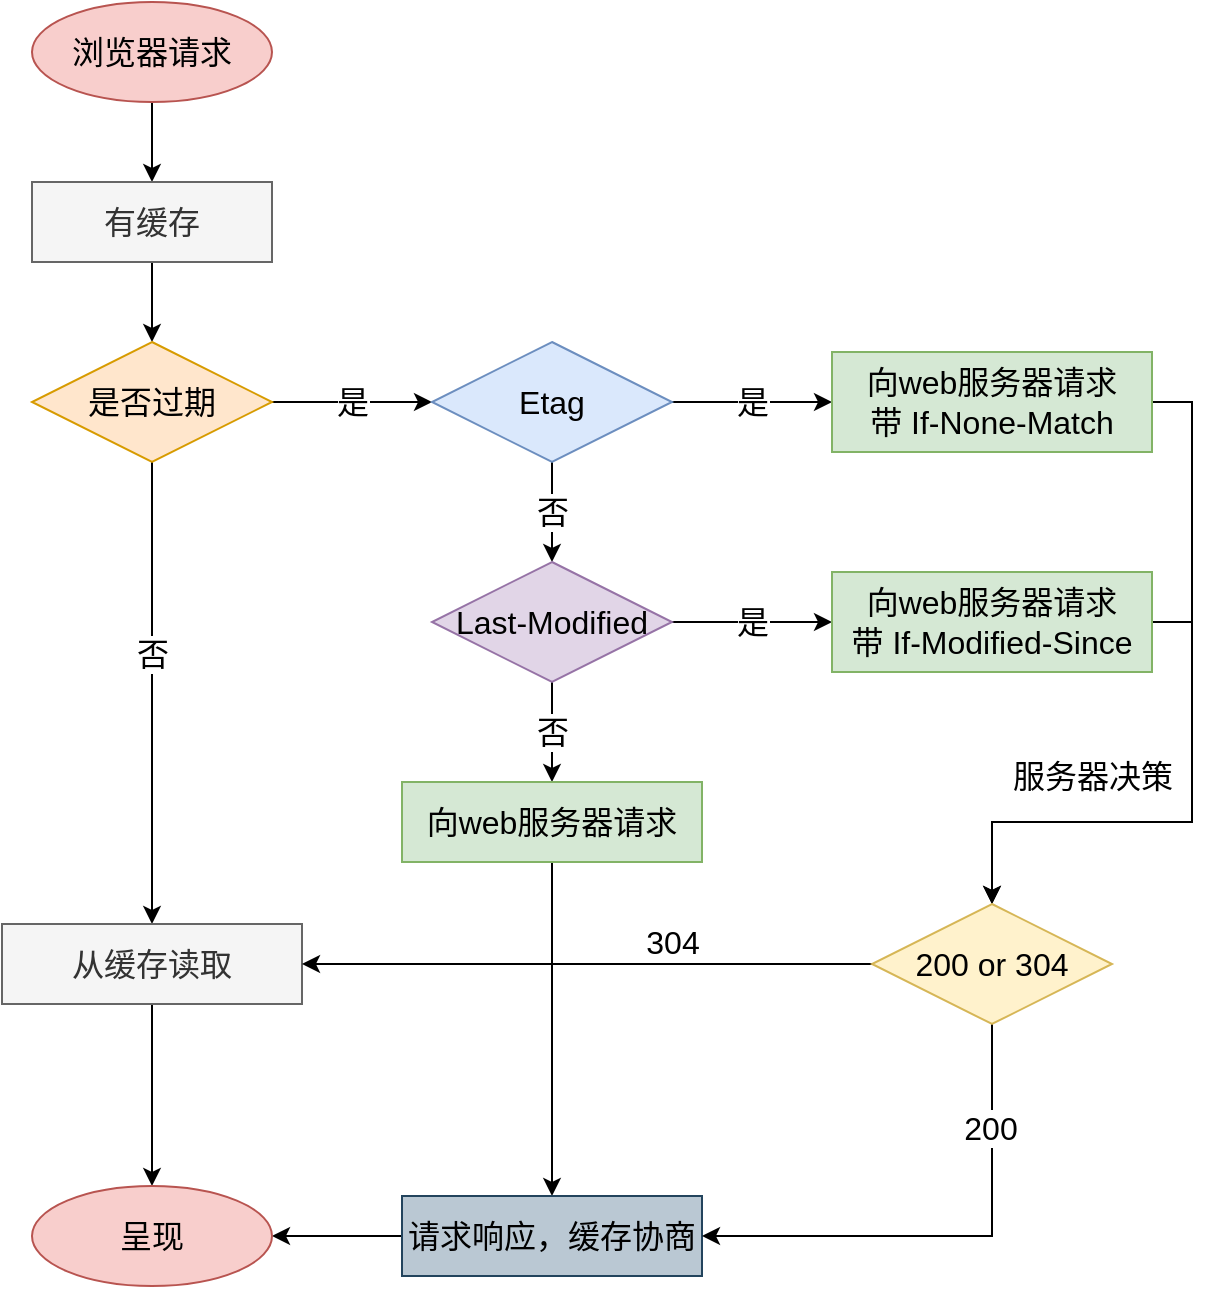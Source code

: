 <mxfile version="13.4.4" type="device" pages="2"><diagram id="rESBhrkizmy6_95oWbkC" name="第 1 页"><mxGraphModel dx="908" dy="655" grid="0" gridSize="10" guides="1" tooltips="1" connect="1" arrows="1" fold="1" page="0" pageScale="1" pageWidth="827" pageHeight="1169" math="0" shadow="0"><root><mxCell id="w2anqETvQ-n1EKDlQl6p-0"/><mxCell id="w2anqETvQ-n1EKDlQl6p-1" parent="w2anqETvQ-n1EKDlQl6p-0"/><mxCell id="QTa-7hTE1H3hsOUJvypO-14" style="edgeStyle=orthogonalEdgeStyle;rounded=0;orthogonalLoop=1;jettySize=auto;html=1;exitX=0.5;exitY=1;exitDx=0;exitDy=0;entryX=0.5;entryY=0;entryDx=0;entryDy=0;fontSize=16;" edge="1" parent="w2anqETvQ-n1EKDlQl6p-1" source="QTa-7hTE1H3hsOUJvypO-1" target="QTa-7hTE1H3hsOUJvypO-2"><mxGeometry relative="1" as="geometry"/></mxCell><mxCell id="QTa-7hTE1H3hsOUJvypO-1" value="&lt;span&gt;浏览器请求&lt;/span&gt;" style="ellipse;whiteSpace=wrap;html=1;fontSize=16;fillColor=#f8cecc;strokeColor=#b85450;" vertex="1" parent="w2anqETvQ-n1EKDlQl6p-1"><mxGeometry x="80" y="70" width="120" height="50" as="geometry"/></mxCell><mxCell id="QTa-7hTE1H3hsOUJvypO-15" style="edgeStyle=orthogonalEdgeStyle;rounded=0;orthogonalLoop=1;jettySize=auto;html=1;exitX=0.5;exitY=1;exitDx=0;exitDy=0;entryX=0.5;entryY=0;entryDx=0;entryDy=0;fontSize=16;" edge="1" parent="w2anqETvQ-n1EKDlQl6p-1" source="QTa-7hTE1H3hsOUJvypO-2" target="QTa-7hTE1H3hsOUJvypO-3"><mxGeometry relative="1" as="geometry"/></mxCell><mxCell id="QTa-7hTE1H3hsOUJvypO-2" value="有缓存" style="rounded=0;whiteSpace=wrap;html=1;fontSize=16;fillColor=#f5f5f5;strokeColor=#666666;fontColor=#333333;" vertex="1" parent="w2anqETvQ-n1EKDlQl6p-1"><mxGeometry x="80" y="160" width="120" height="40" as="geometry"/></mxCell><mxCell id="QTa-7hTE1H3hsOUJvypO-16" style="edgeStyle=orthogonalEdgeStyle;rounded=0;orthogonalLoop=1;jettySize=auto;html=1;exitX=0.5;exitY=1;exitDx=0;exitDy=0;entryX=0.5;entryY=0;entryDx=0;entryDy=0;fontSize=16;" edge="1" parent="w2anqETvQ-n1EKDlQl6p-1" source="QTa-7hTE1H3hsOUJvypO-3" target="QTa-7hTE1H3hsOUJvypO-11"><mxGeometry relative="1" as="geometry"/></mxCell><mxCell id="QTa-7hTE1H3hsOUJvypO-17" value="否" style="edgeLabel;html=1;align=center;verticalAlign=middle;resizable=0;points=[];fontSize=16;" vertex="1" connectable="0" parent="QTa-7hTE1H3hsOUJvypO-16"><mxGeometry x="-0.168" relative="1" as="geometry"><mxPoint as="offset"/></mxGeometry></mxCell><mxCell id="QTa-7hTE1H3hsOUJvypO-19" value="是" style="edgeStyle=orthogonalEdgeStyle;rounded=0;orthogonalLoop=1;jettySize=auto;html=1;exitX=1;exitY=0.5;exitDx=0;exitDy=0;entryX=0;entryY=0.5;entryDx=0;entryDy=0;fontSize=16;" edge="1" parent="w2anqETvQ-n1EKDlQl6p-1" source="QTa-7hTE1H3hsOUJvypO-3" target="QTa-7hTE1H3hsOUJvypO-4"><mxGeometry relative="1" as="geometry"/></mxCell><mxCell id="QTa-7hTE1H3hsOUJvypO-3" value="是否过期" style="rhombus;whiteSpace=wrap;html=1;fontSize=16;fillColor=#ffe6cc;strokeColor=#d79b00;" vertex="1" parent="w2anqETvQ-n1EKDlQl6p-1"><mxGeometry x="80" y="240" width="120" height="60" as="geometry"/></mxCell><mxCell id="QTa-7hTE1H3hsOUJvypO-20" value="是" style="edgeStyle=orthogonalEdgeStyle;rounded=0;orthogonalLoop=1;jettySize=auto;html=1;exitX=1;exitY=0.5;exitDx=0;exitDy=0;fontSize=16;" edge="1" parent="w2anqETvQ-n1EKDlQl6p-1" source="QTa-7hTE1H3hsOUJvypO-4" target="QTa-7hTE1H3hsOUJvypO-6"><mxGeometry relative="1" as="geometry"/></mxCell><mxCell id="QTa-7hTE1H3hsOUJvypO-21" value="否" style="edgeStyle=orthogonalEdgeStyle;rounded=0;orthogonalLoop=1;jettySize=auto;html=1;exitX=0.5;exitY=1;exitDx=0;exitDy=0;entryX=0.5;entryY=0;entryDx=0;entryDy=0;fontSize=16;" edge="1" parent="w2anqETvQ-n1EKDlQl6p-1" source="QTa-7hTE1H3hsOUJvypO-4" target="QTa-7hTE1H3hsOUJvypO-5"><mxGeometry relative="1" as="geometry"/></mxCell><mxCell id="QTa-7hTE1H3hsOUJvypO-4" value="Etag" style="rhombus;whiteSpace=wrap;html=1;fontSize=16;fillColor=#dae8fc;strokeColor=#6c8ebf;" vertex="1" parent="w2anqETvQ-n1EKDlQl6p-1"><mxGeometry x="280" y="240" width="120" height="60" as="geometry"/></mxCell><mxCell id="QTa-7hTE1H3hsOUJvypO-23" value="否" style="edgeStyle=orthogonalEdgeStyle;rounded=0;orthogonalLoop=1;jettySize=auto;html=1;exitX=0.5;exitY=1;exitDx=0;exitDy=0;entryX=0.5;entryY=0;entryDx=0;entryDy=0;fontSize=16;" edge="1" parent="w2anqETvQ-n1EKDlQl6p-1" source="QTa-7hTE1H3hsOUJvypO-5" target="QTa-7hTE1H3hsOUJvypO-9"><mxGeometry relative="1" as="geometry"/></mxCell><mxCell id="QTa-7hTE1H3hsOUJvypO-24" value="是" style="edgeStyle=orthogonalEdgeStyle;rounded=0;orthogonalLoop=1;jettySize=auto;html=1;exitX=1;exitY=0.5;exitDx=0;exitDy=0;entryX=0;entryY=0.5;entryDx=0;entryDy=0;fontSize=16;" edge="1" parent="w2anqETvQ-n1EKDlQl6p-1" source="QTa-7hTE1H3hsOUJvypO-5" target="QTa-7hTE1H3hsOUJvypO-7"><mxGeometry relative="1" as="geometry"/></mxCell><mxCell id="QTa-7hTE1H3hsOUJvypO-5" value="Last-Modified" style="rhombus;whiteSpace=wrap;html=1;fontSize=16;fillColor=#e1d5e7;strokeColor=#9673a6;" vertex="1" parent="w2anqETvQ-n1EKDlQl6p-1"><mxGeometry x="280" y="350" width="120" height="60" as="geometry"/></mxCell><mxCell id="QTa-7hTE1H3hsOUJvypO-25" style="edgeStyle=orthogonalEdgeStyle;rounded=0;orthogonalLoop=1;jettySize=auto;html=1;exitX=1;exitY=0.5;exitDx=0;exitDy=0;entryX=0.5;entryY=0;entryDx=0;entryDy=0;fontSize=16;" edge="1" parent="w2anqETvQ-n1EKDlQl6p-1" source="QTa-7hTE1H3hsOUJvypO-6" target="QTa-7hTE1H3hsOUJvypO-12"><mxGeometry relative="1" as="geometry"><Array as="points"><mxPoint x="660" y="270"/><mxPoint x="660" y="480"/><mxPoint x="560" y="480"/></Array></mxGeometry></mxCell><mxCell id="QTa-7hTE1H3hsOUJvypO-27" value="服务器决策" style="edgeLabel;html=1;align=center;verticalAlign=middle;resizable=0;points=[];fontSize=16;" vertex="1" connectable="0" parent="QTa-7hTE1H3hsOUJvypO-25"><mxGeometry x="-0.697" y="1" relative="1" as="geometry"><mxPoint x="-51" y="151" as="offset"/></mxGeometry></mxCell><mxCell id="QTa-7hTE1H3hsOUJvypO-6" value="向web服务器请求&lt;br&gt;带 If-None-Match" style="rounded=0;whiteSpace=wrap;html=1;fontSize=16;fillColor=#d5e8d4;strokeColor=#82b366;" vertex="1" parent="w2anqETvQ-n1EKDlQl6p-1"><mxGeometry x="480" y="245" width="160" height="50" as="geometry"/></mxCell><mxCell id="QTa-7hTE1H3hsOUJvypO-26" style="edgeStyle=orthogonalEdgeStyle;rounded=0;orthogonalLoop=1;jettySize=auto;html=1;exitX=1;exitY=0.5;exitDx=0;exitDy=0;entryX=0.5;entryY=0;entryDx=0;entryDy=0;fontSize=16;" edge="1" parent="w2anqETvQ-n1EKDlQl6p-1" source="QTa-7hTE1H3hsOUJvypO-7" target="QTa-7hTE1H3hsOUJvypO-12"><mxGeometry relative="1" as="geometry"><Array as="points"><mxPoint x="660" y="380"/><mxPoint x="660" y="480"/><mxPoint x="560" y="480"/></Array></mxGeometry></mxCell><mxCell id="QTa-7hTE1H3hsOUJvypO-7" value="向web服务器请求&lt;br&gt;带 If-Modified-Since" style="rounded=0;whiteSpace=wrap;html=1;fontSize=16;fillColor=#d5e8d4;strokeColor=#82b366;" vertex="1" parent="w2anqETvQ-n1EKDlQl6p-1"><mxGeometry x="480" y="355" width="160" height="50" as="geometry"/></mxCell><mxCell id="QTa-7hTE1H3hsOUJvypO-32" style="edgeStyle=orthogonalEdgeStyle;rounded=0;orthogonalLoop=1;jettySize=auto;html=1;exitX=0.5;exitY=1;exitDx=0;exitDy=0;entryX=0.5;entryY=0;entryDx=0;entryDy=0;fontSize=16;" edge="1" parent="w2anqETvQ-n1EKDlQl6p-1" source="QTa-7hTE1H3hsOUJvypO-9" target="QTa-7hTE1H3hsOUJvypO-10"><mxGeometry relative="1" as="geometry"/></mxCell><mxCell id="QTa-7hTE1H3hsOUJvypO-9" value="向web服务器请求" style="rounded=0;whiteSpace=wrap;html=1;fontSize=16;fillColor=#d5e8d4;strokeColor=#82b366;" vertex="1" parent="w2anqETvQ-n1EKDlQl6p-1"><mxGeometry x="265" y="460" width="150" height="40" as="geometry"/></mxCell><mxCell id="QTa-7hTE1H3hsOUJvypO-31" style="edgeStyle=orthogonalEdgeStyle;rounded=0;orthogonalLoop=1;jettySize=auto;html=1;exitX=0;exitY=0.5;exitDx=0;exitDy=0;entryX=1;entryY=0.5;entryDx=0;entryDy=0;fontSize=16;" edge="1" parent="w2anqETvQ-n1EKDlQl6p-1" source="QTa-7hTE1H3hsOUJvypO-10" target="QTa-7hTE1H3hsOUJvypO-13"><mxGeometry relative="1" as="geometry"/></mxCell><mxCell id="QTa-7hTE1H3hsOUJvypO-10" value="请求响应，缓存协商" style="rounded=0;whiteSpace=wrap;html=1;fontSize=16;fillColor=#bac8d3;strokeColor=#23445d;" vertex="1" parent="w2anqETvQ-n1EKDlQl6p-1"><mxGeometry x="265" y="667" width="150" height="40" as="geometry"/></mxCell><mxCell id="QTa-7hTE1H3hsOUJvypO-18" style="edgeStyle=orthogonalEdgeStyle;rounded=0;orthogonalLoop=1;jettySize=auto;html=1;exitX=0.5;exitY=1;exitDx=0;exitDy=0;entryX=0.5;entryY=0;entryDx=0;entryDy=0;fontSize=16;" edge="1" parent="w2anqETvQ-n1EKDlQl6p-1" source="QTa-7hTE1H3hsOUJvypO-11" target="QTa-7hTE1H3hsOUJvypO-13"><mxGeometry relative="1" as="geometry"/></mxCell><mxCell id="QTa-7hTE1H3hsOUJvypO-11" value="从缓存读取" style="rounded=0;whiteSpace=wrap;html=1;fontSize=16;fillColor=#f5f5f5;strokeColor=#666666;fontColor=#333333;" vertex="1" parent="w2anqETvQ-n1EKDlQl6p-1"><mxGeometry x="65" y="531" width="150" height="40" as="geometry"/></mxCell><mxCell id="QTa-7hTE1H3hsOUJvypO-28" value="304" style="edgeStyle=orthogonalEdgeStyle;rounded=0;orthogonalLoop=1;jettySize=auto;html=1;exitX=0;exitY=0.5;exitDx=0;exitDy=0;entryX=1;entryY=0.5;entryDx=0;entryDy=0;fontSize=16;" edge="1" parent="w2anqETvQ-n1EKDlQl6p-1" source="QTa-7hTE1H3hsOUJvypO-12" target="QTa-7hTE1H3hsOUJvypO-11"><mxGeometry x="-0.298" y="-11" relative="1" as="geometry"><mxPoint as="offset"/></mxGeometry></mxCell><mxCell id="QTa-7hTE1H3hsOUJvypO-29" style="edgeStyle=orthogonalEdgeStyle;rounded=0;orthogonalLoop=1;jettySize=auto;html=1;exitX=0.5;exitY=1;exitDx=0;exitDy=0;entryX=1;entryY=0.5;entryDx=0;entryDy=0;fontSize=16;" edge="1" parent="w2anqETvQ-n1EKDlQl6p-1" source="QTa-7hTE1H3hsOUJvypO-12" target="QTa-7hTE1H3hsOUJvypO-10"><mxGeometry relative="1" as="geometry"/></mxCell><mxCell id="QTa-7hTE1H3hsOUJvypO-30" value="200" style="edgeLabel;html=1;align=center;verticalAlign=middle;resizable=0;points=[];fontSize=16;" vertex="1" connectable="0" parent="QTa-7hTE1H3hsOUJvypO-29"><mxGeometry x="-0.59" y="-1" relative="1" as="geometry"><mxPoint as="offset"/></mxGeometry></mxCell><mxCell id="QTa-7hTE1H3hsOUJvypO-12" value="200 or 304" style="rhombus;whiteSpace=wrap;html=1;fontSize=16;fillColor=#fff2cc;strokeColor=#d6b656;" vertex="1" parent="w2anqETvQ-n1EKDlQl6p-1"><mxGeometry x="500" y="521" width="120" height="60" as="geometry"/></mxCell><mxCell id="QTa-7hTE1H3hsOUJvypO-13" value="呈现" style="ellipse;whiteSpace=wrap;html=1;fontSize=16;fillColor=#f8cecc;strokeColor=#b85450;" vertex="1" parent="w2anqETvQ-n1EKDlQl6p-1"><mxGeometry x="80" y="662" width="120" height="50" as="geometry"/></mxCell></root></mxGraphModel></diagram><diagram id="bdct7yJMVbEtXuhhQlPX" name="缓存"><mxGraphModel dx="772" dy="957" grid="1" gridSize="10" guides="1" tooltips="1" connect="1" arrows="1" fold="1" page="0" pageScale="1" pageWidth="827" pageHeight="1169" math="0" shadow="0"><root><mxCell id="zwrzbvsFIzjiLlaNOXmi-0"/><mxCell id="zwrzbvsFIzjiLlaNOXmi-1" parent="zwrzbvsFIzjiLlaNOXmi-0"/><mxCell id="yTn_h5GKwpkJ1H_qsjRe-10" style="edgeStyle=orthogonalEdgeStyle;rounded=0;orthogonalLoop=1;jettySize=auto;html=1;exitX=0.5;exitY=1;exitDx=0;exitDy=0;entryX=0.5;entryY=0;entryDx=0;entryDy=0;fontSize=16;endArrow=none;endFill=0;dashed=1;dashPattern=1 1;" edge="1" parent="zwrzbvsFIzjiLlaNOXmi-1" source="yTn_h5GKwpkJ1H_qsjRe-4" target="yTn_h5GKwpkJ1H_qsjRe-7"><mxGeometry relative="1" as="geometry"/></mxCell><mxCell id="yTn_h5GKwpkJ1H_qsjRe-4" value="浏览器" style="rounded=1;whiteSpace=wrap;html=1;fontSize=16;" vertex="1" parent="zwrzbvsFIzjiLlaNOXmi-1"><mxGeometry x="40" y="-40" width="100" height="40" as="geometry"/></mxCell><mxCell id="yTn_h5GKwpkJ1H_qsjRe-11" style="edgeStyle=orthogonalEdgeStyle;rounded=0;orthogonalLoop=1;jettySize=auto;html=1;exitX=0.5;exitY=1;exitDx=0;exitDy=0;entryX=0.5;entryY=0;entryDx=0;entryDy=0;dashed=1;endArrow=none;endFill=0;fontSize=16;dashPattern=1 1;" edge="1" parent="zwrzbvsFIzjiLlaNOXmi-1" source="yTn_h5GKwpkJ1H_qsjRe-5" target="yTn_h5GKwpkJ1H_qsjRe-8"><mxGeometry relative="1" as="geometry"/></mxCell><mxCell id="yTn_h5GKwpkJ1H_qsjRe-5" value="浏览器缓存" style="rounded=1;whiteSpace=wrap;html=1;fontSize=16;" vertex="1" parent="zwrzbvsFIzjiLlaNOXmi-1"><mxGeometry x="200" y="-40" width="100" height="40" as="geometry"/></mxCell><mxCell id="yTn_h5GKwpkJ1H_qsjRe-12" style="edgeStyle=orthogonalEdgeStyle;rounded=0;orthogonalLoop=1;jettySize=auto;html=1;exitX=0.5;exitY=1;exitDx=0;exitDy=0;entryX=0.5;entryY=0;entryDx=0;entryDy=0;dashed=1;endArrow=none;endFill=0;fontSize=16;dashPattern=1 1;" edge="1" parent="zwrzbvsFIzjiLlaNOXmi-1" source="yTn_h5GKwpkJ1H_qsjRe-6" target="yTn_h5GKwpkJ1H_qsjRe-9"><mxGeometry relative="1" as="geometry"/></mxCell><mxCell id="yTn_h5GKwpkJ1H_qsjRe-6" value="服务器" style="rounded=1;whiteSpace=wrap;html=1;fontSize=16;" vertex="1" parent="zwrzbvsFIzjiLlaNOXmi-1"><mxGeometry x="360" y="-40" width="100" height="40" as="geometry"/></mxCell><mxCell id="yTn_h5GKwpkJ1H_qsjRe-7" value="浏览器" style="rounded=1;whiteSpace=wrap;html=1;fontSize=16;" vertex="1" parent="zwrzbvsFIzjiLlaNOXmi-1"><mxGeometry x="40" y="240" width="100" height="40" as="geometry"/></mxCell><mxCell id="yTn_h5GKwpkJ1H_qsjRe-8" value="浏览器缓存" style="rounded=1;whiteSpace=wrap;html=1;fontSize=16;" vertex="1" parent="zwrzbvsFIzjiLlaNOXmi-1"><mxGeometry x="200" y="240" width="100" height="40" as="geometry"/></mxCell><mxCell id="yTn_h5GKwpkJ1H_qsjRe-9" value="服务器" style="rounded=1;whiteSpace=wrap;html=1;fontSize=16;" vertex="1" parent="zwrzbvsFIzjiLlaNOXmi-1"><mxGeometry x="360" y="240" width="100" height="40" as="geometry"/></mxCell><mxCell id="yTn_h5GKwpkJ1H_qsjRe-14" value="" style="endArrow=classic;html=1;fontSize=8;" edge="1" parent="zwrzbvsFIzjiLlaNOXmi-1"><mxGeometry width="50" height="50" relative="1" as="geometry"><mxPoint x="90" y="40" as="sourcePoint"/><mxPoint x="250" y="40" as="targetPoint"/></mxGeometry></mxCell><mxCell id="yTn_h5GKwpkJ1H_qsjRe-17" value="第一次发送HTTP请求" style="edgeLabel;html=1;align=center;verticalAlign=middle;resizable=0;points=[];fontSize=10;" vertex="1" connectable="0" parent="yTn_h5GKwpkJ1H_qsjRe-14"><mxGeometry x="-0.175" y="1" relative="1" as="geometry"><mxPoint x="13.71" y="-9" as="offset"/></mxGeometry></mxCell><mxCell id="yTn_h5GKwpkJ1H_qsjRe-15" value="" style="endArrow=classic;html=1;fontSize=8;" edge="1" parent="zwrzbvsFIzjiLlaNOXmi-1"><mxGeometry width="50" height="50" relative="1" as="geometry"><mxPoint x="250" y="80" as="sourcePoint"/><mxPoint x="90" y="80" as="targetPoint"/></mxGeometry></mxCell><mxCell id="yTn_h5GKwpkJ1H_qsjRe-18" value="没有该请求的缓存结果和缓存标识" style="edgeLabel;html=1;align=center;verticalAlign=middle;resizable=0;points=[];fontSize=10;" vertex="1" connectable="0" parent="yTn_h5GKwpkJ1H_qsjRe-15"><mxGeometry x="0.016" y="-1" relative="1" as="geometry"><mxPoint y="-9" as="offset"/></mxGeometry></mxCell><mxCell id="yTn_h5GKwpkJ1H_qsjRe-19" value="" style="endArrow=classic;html=1;fontSize=8;" edge="1" parent="zwrzbvsFIzjiLlaNOXmi-1"><mxGeometry width="50" height="50" relative="1" as="geometry"><mxPoint x="90" y="120" as="sourcePoint"/><mxPoint x="410" y="120" as="targetPoint"/></mxGeometry></mxCell><mxCell id="yTn_h5GKwpkJ1H_qsjRe-20" value="发送HTTP请求" style="edgeLabel;html=1;align=center;verticalAlign=middle;resizable=0;points=[];fontSize=10;" vertex="1" connectable="0" parent="yTn_h5GKwpkJ1H_qsjRe-19"><mxGeometry x="-0.175" y="1" relative="1" as="geometry"><mxPoint x="13.71" y="-9" as="offset"/></mxGeometry></mxCell><mxCell id="yTn_h5GKwpkJ1H_qsjRe-21" value="" style="endArrow=classic;html=1;fontSize=8;" edge="1" parent="zwrzbvsFIzjiLlaNOXmi-1"><mxGeometry width="50" height="50" relative="1" as="geometry"><mxPoint x="410" y="160" as="sourcePoint"/><mxPoint x="90" y="160" as="targetPoint"/></mxGeometry></mxCell><mxCell id="yTn_h5GKwpkJ1H_qsjRe-22" value="返回该请求结果和缓存规则" style="edgeLabel;html=1;align=center;verticalAlign=middle;resizable=0;points=[];fontSize=10;" vertex="1" connectable="0" parent="yTn_h5GKwpkJ1H_qsjRe-21"><mxGeometry x="0.016" y="-1" relative="1" as="geometry"><mxPoint y="-9" as="offset"/></mxGeometry></mxCell><mxCell id="yTn_h5GKwpkJ1H_qsjRe-23" value="" style="endArrow=classic;html=1;fontSize=8;" edge="1" parent="zwrzbvsFIzjiLlaNOXmi-1"><mxGeometry width="50" height="50" relative="1" as="geometry"><mxPoint x="90" y="200" as="sourcePoint"/><mxPoint x="250" y="200" as="targetPoint"/></mxGeometry></mxCell><mxCell id="yTn_h5GKwpkJ1H_qsjRe-24" value="将缓存结果和缓存标识存入缓存" style="edgeLabel;html=1;align=center;verticalAlign=middle;resizable=0;points=[];fontSize=10;" vertex="1" connectable="0" parent="yTn_h5GKwpkJ1H_qsjRe-23"><mxGeometry x="-0.175" y="1" relative="1" as="geometry"><mxPoint x="13.71" y="-9" as="offset"/></mxGeometry></mxCell><mxCell id="yTn_h5GKwpkJ1H_qsjRe-25" value="第一次发送HTTP请求" style="text;html=1;strokeColor=none;fillColor=none;align=center;verticalAlign=middle;whiteSpace=wrap;rounded=0;fontSize=12;fontStyle=1" vertex="1" parent="zwrzbvsFIzjiLlaNOXmi-1"><mxGeometry x="180" y="300" width="140" height="20" as="geometry"/></mxCell><mxCell id="yTn_h5GKwpkJ1H_qsjRe-26" style="edgeStyle=orthogonalEdgeStyle;rounded=0;orthogonalLoop=1;jettySize=auto;html=1;exitX=0.5;exitY=1;exitDx=0;exitDy=0;entryX=0.5;entryY=0;entryDx=0;entryDy=0;fontSize=16;endArrow=none;endFill=0;dashed=1;dashPattern=1 1;" edge="1" parent="zwrzbvsFIzjiLlaNOXmi-1" source="yTn_h5GKwpkJ1H_qsjRe-27" target="yTn_h5GKwpkJ1H_qsjRe-32"><mxGeometry relative="1" as="geometry"/></mxCell><mxCell id="yTn_h5GKwpkJ1H_qsjRe-27" value="浏览器" style="rounded=1;whiteSpace=wrap;html=1;fontSize=16;" vertex="1" parent="zwrzbvsFIzjiLlaNOXmi-1"><mxGeometry x="40" y="360" width="100" height="40" as="geometry"/></mxCell><mxCell id="yTn_h5GKwpkJ1H_qsjRe-28" style="edgeStyle=orthogonalEdgeStyle;rounded=0;orthogonalLoop=1;jettySize=auto;html=1;exitX=0.5;exitY=1;exitDx=0;exitDy=0;entryX=0.5;entryY=0;entryDx=0;entryDy=0;dashed=1;endArrow=none;endFill=0;fontSize=16;dashPattern=1 1;" edge="1" parent="zwrzbvsFIzjiLlaNOXmi-1" source="yTn_h5GKwpkJ1H_qsjRe-29" target="yTn_h5GKwpkJ1H_qsjRe-33"><mxGeometry relative="1" as="geometry"/></mxCell><mxCell id="yTn_h5GKwpkJ1H_qsjRe-29" value="浏览器缓存" style="rounded=1;whiteSpace=wrap;html=1;fontSize=16;" vertex="1" parent="zwrzbvsFIzjiLlaNOXmi-1"><mxGeometry x="200" y="360" width="100" height="40" as="geometry"/></mxCell><mxCell id="yTn_h5GKwpkJ1H_qsjRe-30" style="edgeStyle=orthogonalEdgeStyle;rounded=0;orthogonalLoop=1;jettySize=auto;html=1;exitX=0.5;exitY=1;exitDx=0;exitDy=0;entryX=0.5;entryY=0;entryDx=0;entryDy=0;dashed=1;endArrow=none;endFill=0;fontSize=16;dashPattern=1 1;" edge="1" parent="zwrzbvsFIzjiLlaNOXmi-1" source="yTn_h5GKwpkJ1H_qsjRe-31" target="yTn_h5GKwpkJ1H_qsjRe-34"><mxGeometry relative="1" as="geometry"/></mxCell><mxCell id="yTn_h5GKwpkJ1H_qsjRe-31" value="服务器" style="rounded=1;whiteSpace=wrap;html=1;fontSize=16;" vertex="1" parent="zwrzbvsFIzjiLlaNOXmi-1"><mxGeometry x="360" y="360" width="100" height="40" as="geometry"/></mxCell><mxCell id="yTn_h5GKwpkJ1H_qsjRe-32" value="浏览器" style="rounded=1;whiteSpace=wrap;html=1;fontSize=16;" vertex="1" parent="zwrzbvsFIzjiLlaNOXmi-1"><mxGeometry x="40" y="640" width="100" height="40" as="geometry"/></mxCell><mxCell id="yTn_h5GKwpkJ1H_qsjRe-33" value="浏览器缓存" style="rounded=1;whiteSpace=wrap;html=1;fontSize=16;" vertex="1" parent="zwrzbvsFIzjiLlaNOXmi-1"><mxGeometry x="200" y="640" width="100" height="40" as="geometry"/></mxCell><mxCell id="yTn_h5GKwpkJ1H_qsjRe-34" value="服务器" style="rounded=1;whiteSpace=wrap;html=1;fontSize=16;" vertex="1" parent="zwrzbvsFIzjiLlaNOXmi-1"><mxGeometry x="360" y="640" width="100" height="40" as="geometry"/></mxCell><mxCell id="yTn_h5GKwpkJ1H_qsjRe-35" value="" style="endArrow=classic;html=1;fontSize=8;" edge="1" parent="zwrzbvsFIzjiLlaNOXmi-1"><mxGeometry width="50" height="50" relative="1" as="geometry"><mxPoint x="90" y="440" as="sourcePoint"/><mxPoint x="250" y="440" as="targetPoint"/></mxGeometry></mxCell><mxCell id="yTn_h5GKwpkJ1H_qsjRe-36" value="第一次发送HTTP请求" style="edgeLabel;html=1;align=center;verticalAlign=middle;resizable=0;points=[];fontSize=10;" vertex="1" connectable="0" parent="yTn_h5GKwpkJ1H_qsjRe-35"><mxGeometry x="-0.175" y="1" relative="1" as="geometry"><mxPoint x="13.71" y="-9" as="offset"/></mxGeometry></mxCell><mxCell id="yTn_h5GKwpkJ1H_qsjRe-37" value="" style="endArrow=classic;html=1;fontSize=8;" edge="1" parent="zwrzbvsFIzjiLlaNOXmi-1"><mxGeometry width="50" height="50" relative="1" as="geometry"><mxPoint x="250" y="480" as="sourcePoint"/><mxPoint x="90" y="480" as="targetPoint"/></mxGeometry></mxCell><mxCell id="yTn_h5GKwpkJ1H_qsjRe-38" value="没有该请求的缓存结果和缓存标识" style="edgeLabel;html=1;align=center;verticalAlign=middle;resizable=0;points=[];fontSize=10;" vertex="1" connectable="0" parent="yTn_h5GKwpkJ1H_qsjRe-37"><mxGeometry x="0.016" y="-1" relative="1" as="geometry"><mxPoint y="-9" as="offset"/></mxGeometry></mxCell><mxCell id="yTn_h5GKwpkJ1H_qsjRe-39" value="" style="endArrow=classic;html=1;fontSize=8;" edge="1" parent="zwrzbvsFIzjiLlaNOXmi-1"><mxGeometry width="50" height="50" relative="1" as="geometry"><mxPoint x="90" y="520" as="sourcePoint"/><mxPoint x="410" y="520" as="targetPoint"/></mxGeometry></mxCell><mxCell id="yTn_h5GKwpkJ1H_qsjRe-40" value="发送HTTP请求" style="edgeLabel;html=1;align=center;verticalAlign=middle;resizable=0;points=[];fontSize=10;" vertex="1" connectable="0" parent="yTn_h5GKwpkJ1H_qsjRe-39"><mxGeometry x="-0.175" y="1" relative="1" as="geometry"><mxPoint x="13.71" y="-9" as="offset"/></mxGeometry></mxCell><mxCell id="yTn_h5GKwpkJ1H_qsjRe-41" value="" style="endArrow=classic;html=1;fontSize=8;" edge="1" parent="zwrzbvsFIzjiLlaNOXmi-1"><mxGeometry width="50" height="50" relative="1" as="geometry"><mxPoint x="410" y="560" as="sourcePoint"/><mxPoint x="90" y="560" as="targetPoint"/></mxGeometry></mxCell><mxCell id="yTn_h5GKwpkJ1H_qsjRe-42" value="返回该请求结果和缓存规则" style="edgeLabel;html=1;align=center;verticalAlign=middle;resizable=0;points=[];fontSize=10;" vertex="1" connectable="0" parent="yTn_h5GKwpkJ1H_qsjRe-41"><mxGeometry x="0.016" y="-1" relative="1" as="geometry"><mxPoint y="-9" as="offset"/></mxGeometry></mxCell><mxCell id="yTn_h5GKwpkJ1H_qsjRe-43" value="" style="endArrow=classic;html=1;fontSize=8;" edge="1" parent="zwrzbvsFIzjiLlaNOXmi-1"><mxGeometry width="50" height="50" relative="1" as="geometry"><mxPoint x="90" y="600" as="sourcePoint"/><mxPoint x="250" y="600" as="targetPoint"/></mxGeometry></mxCell><mxCell id="yTn_h5GKwpkJ1H_qsjRe-44" value="将缓存结果和缓存标识存入缓存" style="edgeLabel;html=1;align=center;verticalAlign=middle;resizable=0;points=[];fontSize=10;" vertex="1" connectable="0" parent="yTn_h5GKwpkJ1H_qsjRe-43"><mxGeometry x="-0.175" y="1" relative="1" as="geometry"><mxPoint x="13.71" y="-9" as="offset"/></mxGeometry></mxCell><mxCell id="yTn_h5GKwpkJ1H_qsjRe-45" value="强制缓存" style="text;html=1;strokeColor=none;fillColor=none;align=center;verticalAlign=middle;whiteSpace=wrap;rounded=0;fontSize=12;fontStyle=1" vertex="1" parent="zwrzbvsFIzjiLlaNOXmi-1"><mxGeometry x="180" y="740" width="140" height="20" as="geometry"/></mxCell></root></mxGraphModel></diagram></mxfile>